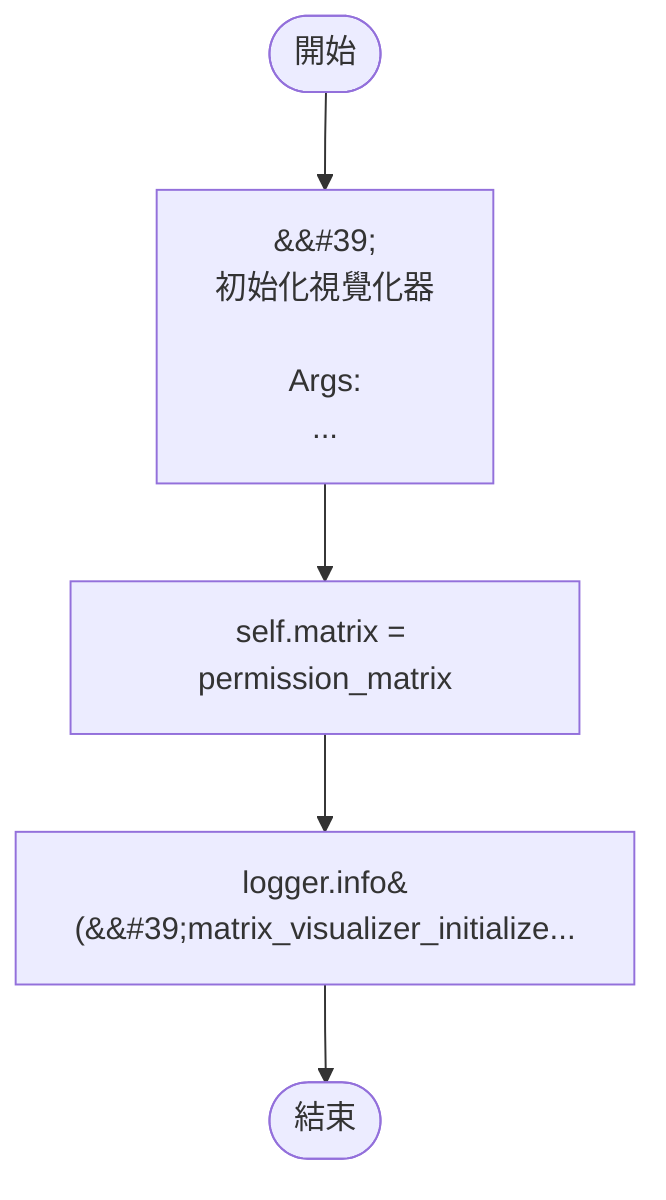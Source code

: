 flowchart TB
    n1([開始])
    n2([結束])
    n3[&amp;&#35;39;\n        初始化視覺化器\n\n        Args:\n        ...]
    n4[self.matrix = permission_matrix]
    n5[logger.info&#40;&amp;&#35;39;matrix_visualizer_initialize...]
    n1 --> n3
    n3 --> n4
    n4 --> n5
    n5 --> n2